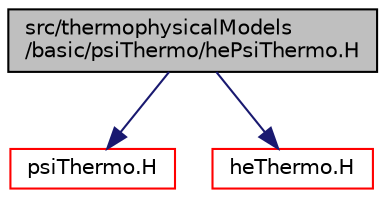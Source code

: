 digraph "src/thermophysicalModels/basic/psiThermo/hePsiThermo.H"
{
  bgcolor="transparent";
  edge [fontname="Helvetica",fontsize="10",labelfontname="Helvetica",labelfontsize="10"];
  node [fontname="Helvetica",fontsize="10",shape=record];
  Node1 [label="src/thermophysicalModels\l/basic/psiThermo/hePsiThermo.H",height=0.2,width=0.4,color="black", fillcolor="grey75", style="filled", fontcolor="black"];
  Node1 -> Node2 [color="midnightblue",fontsize="10",style="solid",fontname="Helvetica"];
  Node2 [label="psiThermo.H",height=0.2,width=0.4,color="red",URL="$a10148.html"];
  Node1 -> Node3 [color="midnightblue",fontsize="10",style="solid",fontname="Helvetica"];
  Node3 [label="heThermo.H",height=0.2,width=0.4,color="red",URL="$a10141.html"];
}
